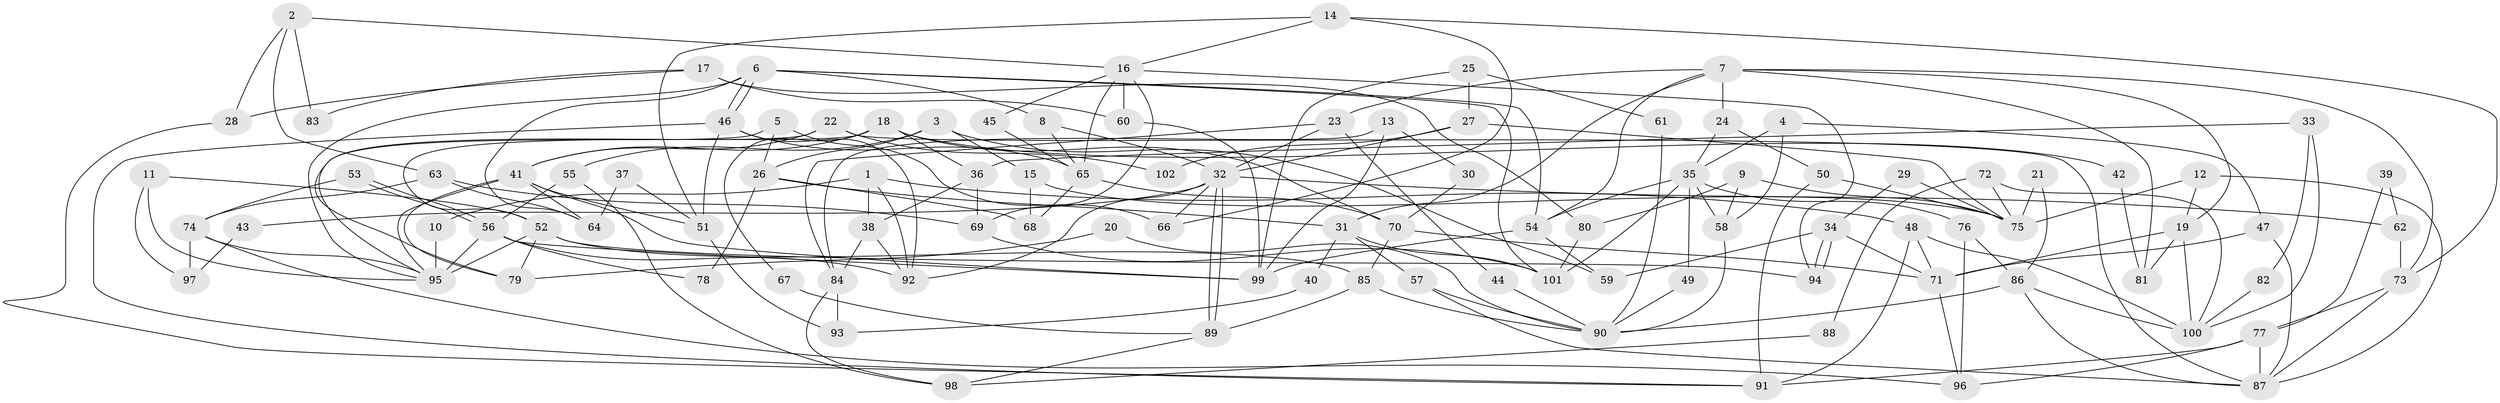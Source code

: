 // coarse degree distribution, {5: 0.21568627450980393, 2: 0.17647058823529413, 6: 0.11764705882352941, 4: 0.23529411764705882, 3: 0.09803921568627451, 8: 0.058823529411764705, 9: 0.0392156862745098, 7: 0.0196078431372549, 10: 0.0196078431372549, 13: 0.0196078431372549}
// Generated by graph-tools (version 1.1) at 2025/55/03/04/25 21:55:27]
// undirected, 102 vertices, 204 edges
graph export_dot {
graph [start="1"]
  node [color=gray90,style=filled];
  1;
  2;
  3;
  4;
  5;
  6;
  7;
  8;
  9;
  10;
  11;
  12;
  13;
  14;
  15;
  16;
  17;
  18;
  19;
  20;
  21;
  22;
  23;
  24;
  25;
  26;
  27;
  28;
  29;
  30;
  31;
  32;
  33;
  34;
  35;
  36;
  37;
  38;
  39;
  40;
  41;
  42;
  43;
  44;
  45;
  46;
  47;
  48;
  49;
  50;
  51;
  52;
  53;
  54;
  55;
  56;
  57;
  58;
  59;
  60;
  61;
  62;
  63;
  64;
  65;
  66;
  67;
  68;
  69;
  70;
  71;
  72;
  73;
  74;
  75;
  76;
  77;
  78;
  79;
  80;
  81;
  82;
  83;
  84;
  85;
  86;
  87;
  88;
  89;
  90;
  91;
  92;
  93;
  94;
  95;
  96;
  97;
  98;
  99;
  100;
  101;
  102;
  1 -- 48;
  1 -- 92;
  1 -- 10;
  1 -- 38;
  2 -- 16;
  2 -- 63;
  2 -- 28;
  2 -- 83;
  3 -- 15;
  3 -- 59;
  3 -- 26;
  3 -- 55;
  4 -- 58;
  4 -- 35;
  4 -- 47;
  5 -- 66;
  5 -- 79;
  5 -- 26;
  6 -- 95;
  6 -- 46;
  6 -- 46;
  6 -- 8;
  6 -- 54;
  6 -- 64;
  6 -- 101;
  7 -- 19;
  7 -- 31;
  7 -- 23;
  7 -- 24;
  7 -- 54;
  7 -- 73;
  7 -- 81;
  8 -- 32;
  8 -- 65;
  9 -- 80;
  9 -- 58;
  9 -- 75;
  10 -- 95;
  11 -- 95;
  11 -- 52;
  11 -- 97;
  12 -- 75;
  12 -- 87;
  12 -- 19;
  13 -- 99;
  13 -- 84;
  13 -- 30;
  14 -- 51;
  14 -- 73;
  14 -- 16;
  14 -- 66;
  15 -- 68;
  15 -- 75;
  16 -- 94;
  16 -- 45;
  16 -- 60;
  16 -- 65;
  16 -- 69;
  17 -- 60;
  17 -- 28;
  17 -- 80;
  17 -- 83;
  18 -- 36;
  18 -- 41;
  18 -- 42;
  18 -- 52;
  18 -- 67;
  18 -- 70;
  19 -- 71;
  19 -- 81;
  19 -- 100;
  20 -- 79;
  20 -- 90;
  21 -- 86;
  21 -- 75;
  22 -- 95;
  22 -- 87;
  22 -- 41;
  22 -- 102;
  23 -- 32;
  23 -- 44;
  23 -- 84;
  24 -- 35;
  24 -- 50;
  25 -- 99;
  25 -- 27;
  25 -- 61;
  26 -- 31;
  26 -- 68;
  26 -- 78;
  27 -- 75;
  27 -- 32;
  27 -- 102;
  28 -- 91;
  29 -- 75;
  29 -- 34;
  30 -- 70;
  31 -- 101;
  31 -- 40;
  31 -- 57;
  32 -- 89;
  32 -- 89;
  32 -- 92;
  32 -- 43;
  32 -- 62;
  32 -- 66;
  33 -- 36;
  33 -- 100;
  33 -- 82;
  34 -- 94;
  34 -- 94;
  34 -- 71;
  34 -- 59;
  35 -- 54;
  35 -- 101;
  35 -- 49;
  35 -- 58;
  35 -- 76;
  36 -- 38;
  36 -- 69;
  37 -- 64;
  37 -- 51;
  38 -- 92;
  38 -- 84;
  39 -- 77;
  39 -- 62;
  40 -- 93;
  41 -- 99;
  41 -- 51;
  41 -- 64;
  41 -- 79;
  41 -- 95;
  42 -- 81;
  43 -- 97;
  44 -- 90;
  45 -- 65;
  46 -- 65;
  46 -- 51;
  46 -- 91;
  46 -- 92;
  47 -- 71;
  47 -- 87;
  48 -- 71;
  48 -- 100;
  48 -- 91;
  49 -- 90;
  50 -- 91;
  50 -- 75;
  51 -- 93;
  52 -- 95;
  52 -- 79;
  52 -- 85;
  52 -- 94;
  53 -- 74;
  53 -- 56;
  53 -- 56;
  54 -- 59;
  54 -- 99;
  55 -- 98;
  55 -- 56;
  56 -- 78;
  56 -- 92;
  56 -- 95;
  56 -- 99;
  57 -- 87;
  57 -- 90;
  58 -- 90;
  60 -- 99;
  61 -- 90;
  62 -- 73;
  63 -- 64;
  63 -- 74;
  63 -- 69;
  65 -- 68;
  65 -- 70;
  67 -- 89;
  69 -- 101;
  70 -- 71;
  70 -- 85;
  71 -- 96;
  72 -- 75;
  72 -- 100;
  72 -- 88;
  73 -- 87;
  73 -- 77;
  74 -- 96;
  74 -- 95;
  74 -- 97;
  76 -- 86;
  76 -- 96;
  77 -- 91;
  77 -- 87;
  77 -- 96;
  80 -- 101;
  82 -- 100;
  84 -- 93;
  84 -- 98;
  85 -- 89;
  85 -- 90;
  86 -- 87;
  86 -- 90;
  86 -- 100;
  88 -- 98;
  89 -- 98;
}
